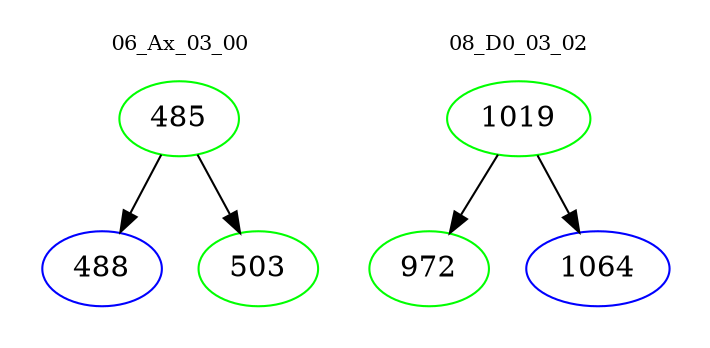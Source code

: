 digraph{
subgraph cluster_0 {
color = white
label = "06_Ax_03_00";
fontsize=10;
T0_485 [label="485", color="green"]
T0_485 -> T0_488 [color="black"]
T0_488 [label="488", color="blue"]
T0_485 -> T0_503 [color="black"]
T0_503 [label="503", color="green"]
}
subgraph cluster_1 {
color = white
label = "08_D0_03_02";
fontsize=10;
T1_1019 [label="1019", color="green"]
T1_1019 -> T1_972 [color="black"]
T1_972 [label="972", color="green"]
T1_1019 -> T1_1064 [color="black"]
T1_1064 [label="1064", color="blue"]
}
}

